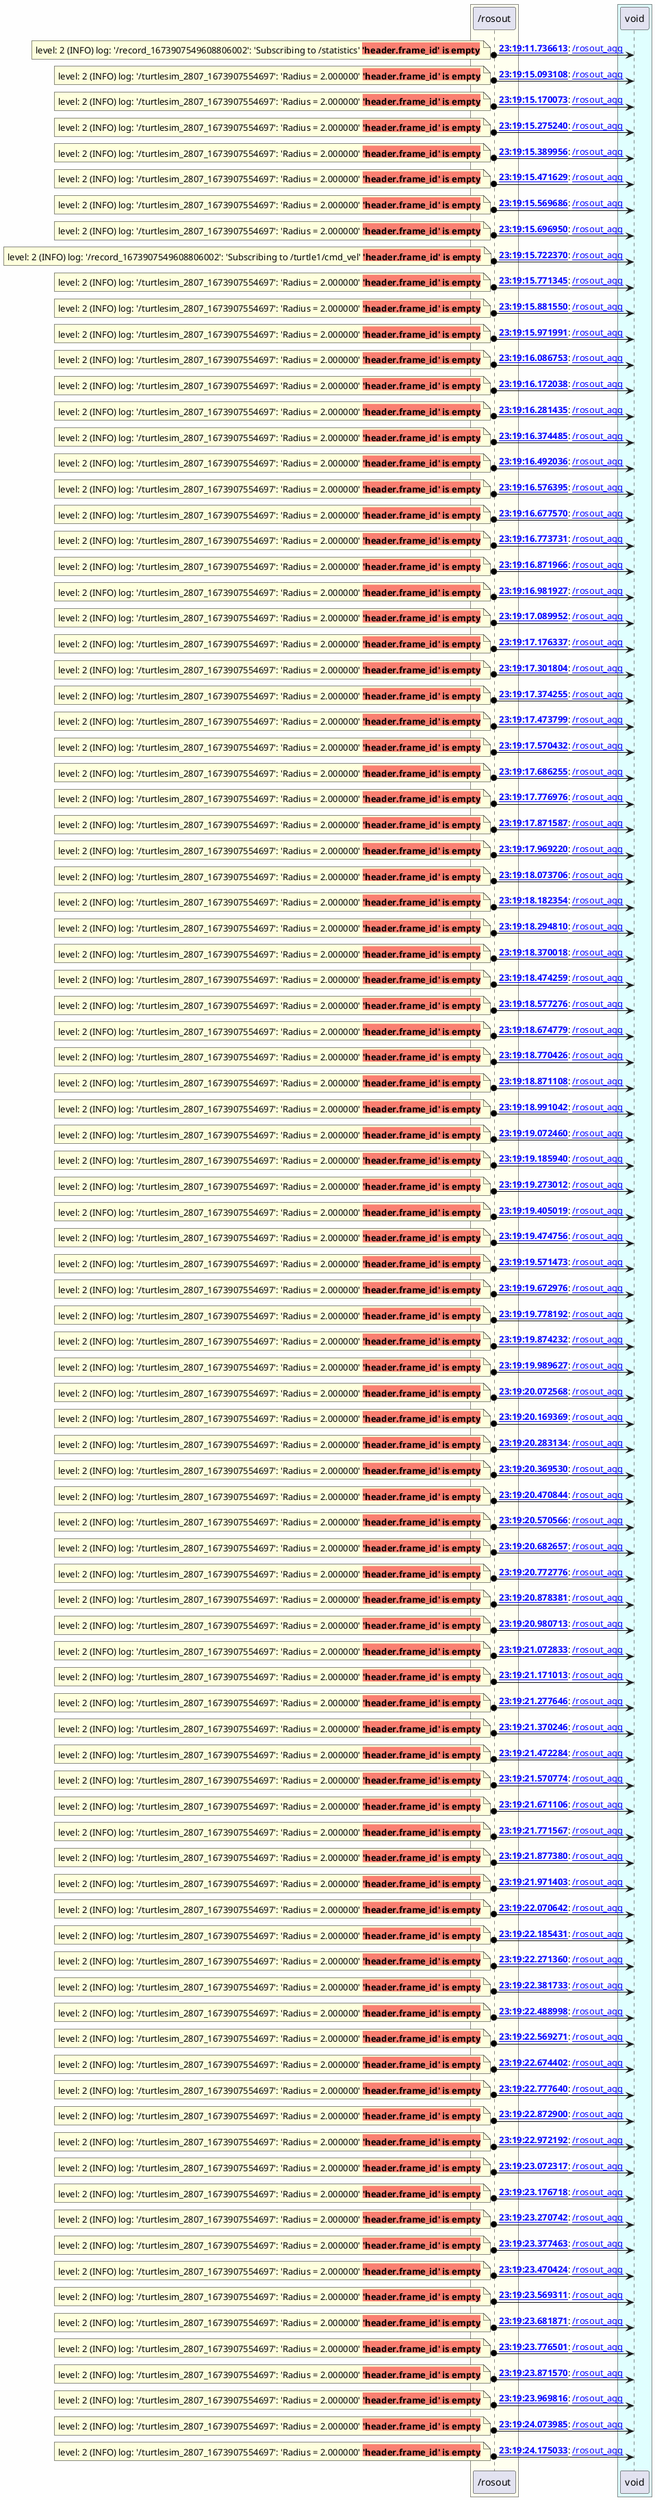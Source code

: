 @startuml

skinparam backgroundColor #FEFEFE

box #Ivory
    participant "/rosout" as _rosout [[../nodes/_rosout.html]]
end box
box #LightCyan
    participant "void" as void [[../nodes/void.html]]
end box

_rosout o-> void : **[[../msgs/0000229_msg.html {message data} 23:19:11.736613]]**: [[../topics/_rosout_agg.html {topic data} /rosout_agg]]
note left
level: 2 (INFO) log: '/record_1673907549608806002': 'Subscribing to /statistics' <b><back:salmon>'header.frame_id' is empty</back></b>
end note
_rosout o-> void : **[[../msgs/0000659_msg.html {message data} 23:19:15.093108]]**: [[../topics/_rosout_agg.html {topic data} /rosout_agg]]
note left
level: 2 (INFO) log: '/turtlesim_2807_1673907554697': 'Radius = 2.000000' <b><back:salmon>'header.frame_id' is empty</back></b>
end note
_rosout o-> void : **[[../msgs/0000672_msg.html {message data} 23:19:15.170073]]**: [[../topics/_rosout_agg.html {topic data} /rosout_agg]]
note left
level: 2 (INFO) log: '/turtlesim_2807_1673907554697': 'Radius = 2.000000' <b><back:salmon>'header.frame_id' is empty</back></b>
end note
_rosout o-> void : **[[../msgs/0000688_msg.html {message data} 23:19:15.275240]]**: [[../topics/_rosout_agg.html {topic data} /rosout_agg]]
note left
level: 2 (INFO) log: '/turtlesim_2807_1673907554697': 'Radius = 2.000000' <b><back:salmon>'header.frame_id' is empty</back></b>
end note
_rosout o-> void : **[[../msgs/0000702_msg.html {message data} 23:19:15.389956]]**: [[../topics/_rosout_agg.html {topic data} /rosout_agg]]
note left
level: 2 (INFO) log: '/turtlesim_2807_1673907554697': 'Radius = 2.000000' <b><back:salmon>'header.frame_id' is empty</back></b>
end note
_rosout o-> void : **[[../msgs/0000716_msg.html {message data} 23:19:15.471629]]**: [[../topics/_rosout_agg.html {topic data} /rosout_agg]]
note left
level: 2 (INFO) log: '/turtlesim_2807_1673907554697': 'Radius = 2.000000' <b><back:salmon>'header.frame_id' is empty</back></b>
end note
_rosout o-> void : **[[../msgs/0000730_msg.html {message data} 23:19:15.569686]]**: [[../topics/_rosout_agg.html {topic data} /rosout_agg]]
note left
level: 2 (INFO) log: '/turtlesim_2807_1673907554697': 'Radius = 2.000000' <b><back:salmon>'header.frame_id' is empty</back></b>
end note
_rosout o-> void : **[[../msgs/0000742_msg.html {message data} 23:19:15.696950]]**: [[../topics/_rosout_agg.html {topic data} /rosout_agg]]
note left
level: 2 (INFO) log: '/turtlesim_2807_1673907554697': 'Radius = 2.000000' <b><back:salmon>'header.frame_id' is empty</back></b>
end note
_rosout o-> void : **[[../msgs/0000752_msg.html {message data} 23:19:15.722370]]**: [[../topics/_rosout_agg.html {topic data} /rosout_agg]]
note left
level: 2 (INFO) log: '/record_1673907549608806002': 'Subscribing to /turtle1/cmd_vel' <b><back:salmon>'header.frame_id' is empty</back></b>
end note
_rosout o-> void : **[[../msgs/0000762_msg.html {message data} 23:19:15.771345]]**: [[../topics/_rosout_agg.html {topic data} /rosout_agg]]
note left
level: 2 (INFO) log: '/turtlesim_2807_1673907554697': 'Radius = 2.000000' <b><back:salmon>'header.frame_id' is empty</back></b>
end note
_rosout o-> void : **[[../msgs/0000776_msg.html {message data} 23:19:15.881550]]**: [[../topics/_rosout_agg.html {topic data} /rosout_agg]]
note left
level: 2 (INFO) log: '/turtlesim_2807_1673907554697': 'Radius = 2.000000' <b><back:salmon>'header.frame_id' is empty</back></b>
end note
_rosout o-> void : **[[../msgs/0000791_msg.html {message data} 23:19:15.971991]]**: [[../topics/_rosout_agg.html {topic data} /rosout_agg]]
note left
level: 2 (INFO) log: '/turtlesim_2807_1673907554697': 'Radius = 2.000000' <b><back:salmon>'header.frame_id' is empty</back></b>
end note
_rosout o-> void : **[[../msgs/0000810_msg.html {message data} 23:19:16.086753]]**: [[../topics/_rosout_agg.html {topic data} /rosout_agg]]
note left
level: 2 (INFO) log: '/turtlesim_2807_1673907554697': 'Radius = 2.000000' <b><back:salmon>'header.frame_id' is empty</back></b>
end note
_rosout o-> void : **[[../msgs/0000825_msg.html {message data} 23:19:16.172038]]**: [[../topics/_rosout_agg.html {topic data} /rosout_agg]]
note left
level: 2 (INFO) log: '/turtlesim_2807_1673907554697': 'Radius = 2.000000' <b><back:salmon>'header.frame_id' is empty</back></b>
end note
_rosout o-> void : **[[../msgs/0000839_msg.html {message data} 23:19:16.281435]]**: [[../topics/_rosout_agg.html {topic data} /rosout_agg]]
note left
level: 2 (INFO) log: '/turtlesim_2807_1673907554697': 'Radius = 2.000000' <b><back:salmon>'header.frame_id' is empty</back></b>
end note
_rosout o-> void : **[[../msgs/0000855_msg.html {message data} 23:19:16.374485]]**: [[../topics/_rosout_agg.html {topic data} /rosout_agg]]
note left
level: 2 (INFO) log: '/turtlesim_2807_1673907554697': 'Radius = 2.000000' <b><back:salmon>'header.frame_id' is empty</back></b>
end note
_rosout o-> void : **[[../msgs/0000869_msg.html {message data} 23:19:16.492036]]**: [[../topics/_rosout_agg.html {topic data} /rosout_agg]]
note left
level: 2 (INFO) log: '/turtlesim_2807_1673907554697': 'Radius = 2.000000' <b><back:salmon>'header.frame_id' is empty</back></b>
end note
_rosout o-> void : **[[../msgs/0000887_msg.html {message data} 23:19:16.576395]]**: [[../topics/_rosout_agg.html {topic data} /rosout_agg]]
note left
level: 2 (INFO) log: '/turtlesim_2807_1673907554697': 'Radius = 2.000000' <b><back:salmon>'header.frame_id' is empty</back></b>
end note
_rosout o-> void : **[[../msgs/0000900_msg.html {message data} 23:19:16.677570]]**: [[../topics/_rosout_agg.html {topic data} /rosout_agg]]
note left
level: 2 (INFO) log: '/turtlesim_2807_1673907554697': 'Radius = 2.000000' <b><back:salmon>'header.frame_id' is empty</back></b>
end note
_rosout o-> void : **[[../msgs/0000913_msg.html {message data} 23:19:16.773731]]**: [[../topics/_rosout_agg.html {topic data} /rosout_agg]]
note left
level: 2 (INFO) log: '/turtlesim_2807_1673907554697': 'Radius = 2.000000' <b><back:salmon>'header.frame_id' is empty</back></b>
end note
_rosout o-> void : **[[../msgs/0000930_msg.html {message data} 23:19:16.871966]]**: [[../topics/_rosout_agg.html {topic data} /rosout_agg]]
note left
level: 2 (INFO) log: '/turtlesim_2807_1673907554697': 'Radius = 2.000000' <b><back:salmon>'header.frame_id' is empty</back></b>
end note
_rosout o-> void : **[[../msgs/0000946_msg.html {message data} 23:19:16.981927]]**: [[../topics/_rosout_agg.html {topic data} /rosout_agg]]
note left
level: 2 (INFO) log: '/turtlesim_2807_1673907554697': 'Radius = 2.000000' <b><back:salmon>'header.frame_id' is empty</back></b>
end note
_rosout o-> void : **[[../msgs/0000965_msg.html {message data} 23:19:17.089952]]**: [[../topics/_rosout_agg.html {topic data} /rosout_agg]]
note left
level: 2 (INFO) log: '/turtlesim_2807_1673907554697': 'Radius = 2.000000' <b><back:salmon>'header.frame_id' is empty</back></b>
end note
_rosout o-> void : **[[../msgs/0000980_msg.html {message data} 23:19:17.176337]]**: [[../topics/_rosout_agg.html {topic data} /rosout_agg]]
note left
level: 2 (INFO) log: '/turtlesim_2807_1673907554697': 'Radius = 2.000000' <b><back:salmon>'header.frame_id' is empty</back></b>
end note
_rosout o-> void : **[[../msgs/0000995_msg.html {message data} 23:19:17.301804]]**: [[../topics/_rosout_agg.html {topic data} /rosout_agg]]
note left
level: 2 (INFO) log: '/turtlesim_2807_1673907554697': 'Radius = 2.000000' <b><back:salmon>'header.frame_id' is empty</back></b>
end note
_rosout o-> void : **[[../msgs/0001011_msg.html {message data} 23:19:17.374255]]**: [[../topics/_rosout_agg.html {topic data} /rosout_agg]]
note left
level: 2 (INFO) log: '/turtlesim_2807_1673907554697': 'Radius = 2.000000' <b><back:salmon>'header.frame_id' is empty</back></b>
end note
_rosout o-> void : **[[../msgs/0001025_msg.html {message data} 23:19:17.473799]]**: [[../topics/_rosout_agg.html {topic data} /rosout_agg]]
note left
level: 2 (INFO) log: '/turtlesim_2807_1673907554697': 'Radius = 2.000000' <b><back:salmon>'header.frame_id' is empty</back></b>
end note
_rosout o-> void : **[[../msgs/0001041_msg.html {message data} 23:19:17.570432]]**: [[../topics/_rosout_agg.html {topic data} /rosout_agg]]
note left
level: 2 (INFO) log: '/turtlesim_2807_1673907554697': 'Radius = 2.000000' <b><back:salmon>'header.frame_id' is empty</back></b>
end note
_rosout o-> void : **[[../msgs/0001058_msg.html {message data} 23:19:17.686255]]**: [[../topics/_rosout_agg.html {topic data} /rosout_agg]]
note left
level: 2 (INFO) log: '/turtlesim_2807_1673907554697': 'Radius = 2.000000' <b><back:salmon>'header.frame_id' is empty</back></b>
end note
_rosout o-> void : **[[../msgs/0001072_msg.html {message data} 23:19:17.776976]]**: [[../topics/_rosout_agg.html {topic data} /rosout_agg]]
note left
level: 2 (INFO) log: '/turtlesim_2807_1673907554697': 'Radius = 2.000000' <b><back:salmon>'header.frame_id' is empty</back></b>
end note
_rosout o-> void : **[[../msgs/0001087_msg.html {message data} 23:19:17.871587]]**: [[../topics/_rosout_agg.html {topic data} /rosout_agg]]
note left
level: 2 (INFO) log: '/turtlesim_2807_1673907554697': 'Radius = 2.000000' <b><back:salmon>'header.frame_id' is empty</back></b>
end note
_rosout o-> void : **[[../msgs/0001102_msg.html {message data} 23:19:17.969220]]**: [[../topics/_rosout_agg.html {topic data} /rosout_agg]]
note left
level: 2 (INFO) log: '/turtlesim_2807_1673907554697': 'Radius = 2.000000' <b><back:salmon>'header.frame_id' is empty</back></b>
end note
_rosout o-> void : **[[../msgs/0001119_msg.html {message data} 23:19:18.073706]]**: [[../topics/_rosout_agg.html {topic data} /rosout_agg]]
note left
level: 2 (INFO) log: '/turtlesim_2807_1673907554697': 'Radius = 2.000000' <b><back:salmon>'header.frame_id' is empty</back></b>
end note
_rosout o-> void : **[[../msgs/0001136_msg.html {message data} 23:19:18.182354]]**: [[../topics/_rosout_agg.html {topic data} /rosout_agg]]
note left
level: 2 (INFO) log: '/turtlesim_2807_1673907554697': 'Radius = 2.000000' <b><back:salmon>'header.frame_id' is empty</back></b>
end note
_rosout o-> void : **[[../msgs/0001154_msg.html {message data} 23:19:18.294810]]**: [[../topics/_rosout_agg.html {topic data} /rosout_agg]]
note left
level: 2 (INFO) log: '/turtlesim_2807_1673907554697': 'Radius = 2.000000' <b><back:salmon>'header.frame_id' is empty</back></b>
end note
_rosout o-> void : **[[../msgs/0001167_msg.html {message data} 23:19:18.370018]]**: [[../topics/_rosout_agg.html {topic data} /rosout_agg]]
note left
level: 2 (INFO) log: '/turtlesim_2807_1673907554697': 'Radius = 2.000000' <b><back:salmon>'header.frame_id' is empty</back></b>
end note
_rosout o-> void : **[[../msgs/0001180_msg.html {message data} 23:19:18.474259]]**: [[../topics/_rosout_agg.html {topic data} /rosout_agg]]
note left
level: 2 (INFO) log: '/turtlesim_2807_1673907554697': 'Radius = 2.000000' <b><back:salmon>'header.frame_id' is empty</back></b>
end note
_rosout o-> void : **[[../msgs/0001197_msg.html {message data} 23:19:18.577276]]**: [[../topics/_rosout_agg.html {topic data} /rosout_agg]]
note left
level: 2 (INFO) log: '/turtlesim_2807_1673907554697': 'Radius = 2.000000' <b><back:salmon>'header.frame_id' is empty</back></b>
end note
_rosout o-> void : **[[../msgs/0001214_msg.html {message data} 23:19:18.674779]]**: [[../topics/_rosout_agg.html {topic data} /rosout_agg]]
note left
level: 2 (INFO) log: '/turtlesim_2807_1673907554697': 'Radius = 2.000000' <b><back:salmon>'header.frame_id' is empty</back></b>
end note
_rosout o-> void : **[[../msgs/0001227_msg.html {message data} 23:19:18.770426]]**: [[../topics/_rosout_agg.html {topic data} /rosout_agg]]
note left
level: 2 (INFO) log: '/turtlesim_2807_1673907554697': 'Radius = 2.000000' <b><back:salmon>'header.frame_id' is empty</back></b>
end note
_rosout o-> void : **[[../msgs/0001242_msg.html {message data} 23:19:18.871108]]**: [[../topics/_rosout_agg.html {topic data} /rosout_agg]]
note left
level: 2 (INFO) log: '/turtlesim_2807_1673907554697': 'Radius = 2.000000' <b><back:salmon>'header.frame_id' is empty</back></b>
end note
_rosout o-> void : **[[../msgs/0001264_msg.html {message data} 23:19:18.991042]]**: [[../topics/_rosout_agg.html {topic data} /rosout_agg]]
note left
level: 2 (INFO) log: '/turtlesim_2807_1673907554697': 'Radius = 2.000000' <b><back:salmon>'header.frame_id' is empty</back></b>
end note
_rosout o-> void : **[[../msgs/0001278_msg.html {message data} 23:19:19.072460]]**: [[../topics/_rosout_agg.html {topic data} /rosout_agg]]
note left
level: 2 (INFO) log: '/turtlesim_2807_1673907554697': 'Radius = 2.000000' <b><back:salmon>'header.frame_id' is empty</back></b>
end note
_rosout o-> void : **[[../msgs/0001289_msg.html {message data} 23:19:19.185940]]**: [[../topics/_rosout_agg.html {topic data} /rosout_agg]]
note left
level: 2 (INFO) log: '/turtlesim_2807_1673907554697': 'Radius = 2.000000' <b><back:salmon>'header.frame_id' is empty</back></b>
end note
_rosout o-> void : **[[../msgs/0001304_msg.html {message data} 23:19:19.273012]]**: [[../topics/_rosout_agg.html {topic data} /rosout_agg]]
note left
level: 2 (INFO) log: '/turtlesim_2807_1673907554697': 'Radius = 2.000000' <b><back:salmon>'header.frame_id' is empty</back></b>
end note
_rosout o-> void : **[[../msgs/0001323_msg.html {message data} 23:19:19.405019]]**: [[../topics/_rosout_agg.html {topic data} /rosout_agg]]
note left
level: 2 (INFO) log: '/turtlesim_2807_1673907554697': 'Radius = 2.000000' <b><back:salmon>'header.frame_id' is empty</back></b>
end note
_rosout o-> void : **[[../msgs/0001334_msg.html {message data} 23:19:19.474756]]**: [[../topics/_rosout_agg.html {topic data} /rosout_agg]]
note left
level: 2 (INFO) log: '/turtlesim_2807_1673907554697': 'Radius = 2.000000' <b><back:salmon>'header.frame_id' is empty</back></b>
end note
_rosout o-> void : **[[../msgs/0001347_msg.html {message data} 23:19:19.571473]]**: [[../topics/_rosout_agg.html {topic data} /rosout_agg]]
note left
level: 2 (INFO) log: '/turtlesim_2807_1673907554697': 'Radius = 2.000000' <b><back:salmon>'header.frame_id' is empty</back></b>
end note
_rosout o-> void : **[[../msgs/0001364_msg.html {message data} 23:19:19.672976]]**: [[../topics/_rosout_agg.html {topic data} /rosout_agg]]
note left
level: 2 (INFO) log: '/turtlesim_2807_1673907554697': 'Radius = 2.000000' <b><back:salmon>'header.frame_id' is empty</back></b>
end note
_rosout o-> void : **[[../msgs/0001381_msg.html {message data} 23:19:19.778192]]**: [[../topics/_rosout_agg.html {topic data} /rosout_agg]]
note left
level: 2 (INFO) log: '/turtlesim_2807_1673907554697': 'Radius = 2.000000' <b><back:salmon>'header.frame_id' is empty</back></b>
end note
_rosout o-> void : **[[../msgs/0001397_msg.html {message data} 23:19:19.874232]]**: [[../topics/_rosout_agg.html {topic data} /rosout_agg]]
note left
level: 2 (INFO) log: '/turtlesim_2807_1673907554697': 'Radius = 2.000000' <b><back:salmon>'header.frame_id' is empty</back></b>
end note
_rosout o-> void : **[[../msgs/0001412_msg.html {message data} 23:19:19.989627]]**: [[../topics/_rosout_agg.html {topic data} /rosout_agg]]
note left
level: 2 (INFO) log: '/turtlesim_2807_1673907554697': 'Radius = 2.000000' <b><back:salmon>'header.frame_id' is empty</back></b>
end note
_rosout o-> void : **[[../msgs/0001429_msg.html {message data} 23:19:20.072568]]**: [[../topics/_rosout_agg.html {topic data} /rosout_agg]]
note left
level: 2 (INFO) log: '/turtlesim_2807_1673907554697': 'Radius = 2.000000' <b><back:salmon>'header.frame_id' is empty</back></b>
end note
_rosout o-> void : **[[../msgs/0001442_msg.html {message data} 23:19:20.169369]]**: [[../topics/_rosout_agg.html {topic data} /rosout_agg]]
note left
level: 2 (INFO) log: '/turtlesim_2807_1673907554697': 'Radius = 2.000000' <b><back:salmon>'header.frame_id' is empty</back></b>
end note
_rosout o-> void : **[[../msgs/0001457_msg.html {message data} 23:19:20.283134]]**: [[../topics/_rosout_agg.html {topic data} /rosout_agg]]
note left
level: 2 (INFO) log: '/turtlesim_2807_1673907554697': 'Radius = 2.000000' <b><back:salmon>'header.frame_id' is empty</back></b>
end note
_rosout o-> void : **[[../msgs/0001475_msg.html {message data} 23:19:20.369530]]**: [[../topics/_rosout_agg.html {topic data} /rosout_agg]]
note left
level: 2 (INFO) log: '/turtlesim_2807_1673907554697': 'Radius = 2.000000' <b><back:salmon>'header.frame_id' is empty</back></b>
end note
_rosout o-> void : **[[../msgs/0001492_msg.html {message data} 23:19:20.470844]]**: [[../topics/_rosout_agg.html {topic data} /rosout_agg]]
note left
level: 2 (INFO) log: '/turtlesim_2807_1673907554697': 'Radius = 2.000000' <b><back:salmon>'header.frame_id' is empty</back></b>
end note
_rosout o-> void : **[[../msgs/0001505_msg.html {message data} 23:19:20.570566]]**: [[../topics/_rosout_agg.html {topic data} /rosout_agg]]
note left
level: 2 (INFO) log: '/turtlesim_2807_1673907554697': 'Radius = 2.000000' <b><back:salmon>'header.frame_id' is empty</back></b>
end note
_rosout o-> void : **[[../msgs/0001523_msg.html {message data} 23:19:20.682657]]**: [[../topics/_rosout_agg.html {topic data} /rosout_agg]]
note left
level: 2 (INFO) log: '/turtlesim_2807_1673907554697': 'Radius = 2.000000' <b><back:salmon>'header.frame_id' is empty</back></b>
end note
_rosout o-> void : **[[../msgs/0001535_msg.html {message data} 23:19:20.772776]]**: [[../topics/_rosout_agg.html {topic data} /rosout_agg]]
note left
level: 2 (INFO) log: '/turtlesim_2807_1673907554697': 'Radius = 2.000000' <b><back:salmon>'header.frame_id' is empty</back></b>
end note
_rosout o-> void : **[[../msgs/0001554_msg.html {message data} 23:19:20.878381]]**: [[../topics/_rosout_agg.html {topic data} /rosout_agg]]
note left
level: 2 (INFO) log: '/turtlesim_2807_1673907554697': 'Radius = 2.000000' <b><back:salmon>'header.frame_id' is empty</back></b>
end note
_rosout o-> void : **[[../msgs/0001569_msg.html {message data} 23:19:20.980713]]**: [[../topics/_rosout_agg.html {topic data} /rosout_agg]]
note left
level: 2 (INFO) log: '/turtlesim_2807_1673907554697': 'Radius = 2.000000' <b><back:salmon>'header.frame_id' is empty</back></b>
end note
_rosout o-> void : **[[../msgs/0001586_msg.html {message data} 23:19:21.072833]]**: [[../topics/_rosout_agg.html {topic data} /rosout_agg]]
note left
level: 2 (INFO) log: '/turtlesim_2807_1673907554697': 'Radius = 2.000000' <b><back:salmon>'header.frame_id' is empty</back></b>
end note
_rosout o-> void : **[[../msgs/0001601_msg.html {message data} 23:19:21.171013]]**: [[../topics/_rosout_agg.html {topic data} /rosout_agg]]
note left
level: 2 (INFO) log: '/turtlesim_2807_1673907554697': 'Radius = 2.000000' <b><back:salmon>'header.frame_id' is empty</back></b>
end note
_rosout o-> void : **[[../msgs/0001617_msg.html {message data} 23:19:21.277646]]**: [[../topics/_rosout_agg.html {topic data} /rosout_agg]]
note left
level: 2 (INFO) log: '/turtlesim_2807_1673907554697': 'Radius = 2.000000' <b><back:salmon>'header.frame_id' is empty</back></b>
end note
_rosout o-> void : **[[../msgs/0001632_msg.html {message data} 23:19:21.370246]]**: [[../topics/_rosout_agg.html {topic data} /rosout_agg]]
note left
level: 2 (INFO) log: '/turtlesim_2807_1673907554697': 'Radius = 2.000000' <b><back:salmon>'header.frame_id' is empty</back></b>
end note
_rosout o-> void : **[[../msgs/0001650_msg.html {message data} 23:19:21.472284]]**: [[../topics/_rosout_agg.html {topic data} /rosout_agg]]
note left
level: 2 (INFO) log: '/turtlesim_2807_1673907554697': 'Radius = 2.000000' <b><back:salmon>'header.frame_id' is empty</back></b>
end note
_rosout o-> void : **[[../msgs/0001666_msg.html {message data} 23:19:21.570774]]**: [[../topics/_rosout_agg.html {topic data} /rosout_agg]]
note left
level: 2 (INFO) log: '/turtlesim_2807_1673907554697': 'Radius = 2.000000' <b><back:salmon>'header.frame_id' is empty</back></b>
end note
_rosout o-> void : **[[../msgs/0001681_msg.html {message data} 23:19:21.671106]]**: [[../topics/_rosout_agg.html {topic data} /rosout_agg]]
note left
level: 2 (INFO) log: '/turtlesim_2807_1673907554697': 'Radius = 2.000000' <b><back:salmon>'header.frame_id' is empty</back></b>
end note
_rosout o-> void : **[[../msgs/0001695_msg.html {message data} 23:19:21.771567]]**: [[../topics/_rosout_agg.html {topic data} /rosout_agg]]
note left
level: 2 (INFO) log: '/turtlesim_2807_1673907554697': 'Radius = 2.000000' <b><back:salmon>'header.frame_id' is empty</back></b>
end note
_rosout o-> void : **[[../msgs/0001712_msg.html {message data} 23:19:21.877380]]**: [[../topics/_rosout_agg.html {topic data} /rosout_agg]]
note left
level: 2 (INFO) log: '/turtlesim_2807_1673907554697': 'Radius = 2.000000' <b><back:salmon>'header.frame_id' is empty</back></b>
end note
_rosout o-> void : **[[../msgs/0001729_msg.html {message data} 23:19:21.971403]]**: [[../topics/_rosout_agg.html {topic data} /rosout_agg]]
note left
level: 2 (INFO) log: '/turtlesim_2807_1673907554697': 'Radius = 2.000000' <b><back:salmon>'header.frame_id' is empty</back></b>
end note
_rosout o-> void : **[[../msgs/0001747_msg.html {message data} 23:19:22.070642]]**: [[../topics/_rosout_agg.html {topic data} /rosout_agg]]
note left
level: 2 (INFO) log: '/turtlesim_2807_1673907554697': 'Radius = 2.000000' <b><back:salmon>'header.frame_id' is empty</back></b>
end note
_rosout o-> void : **[[../msgs/0001764_msg.html {message data} 23:19:22.185431]]**: [[../topics/_rosout_agg.html {topic data} /rosout_agg]]
note left
level: 2 (INFO) log: '/turtlesim_2807_1673907554697': 'Radius = 2.000000' <b><back:salmon>'header.frame_id' is empty</back></b>
end note
_rosout o-> void : **[[../msgs/0001776_msg.html {message data} 23:19:22.271360]]**: [[../topics/_rosout_agg.html {topic data} /rosout_agg]]
note left
level: 2 (INFO) log: '/turtlesim_2807_1673907554697': 'Radius = 2.000000' <b><back:salmon>'header.frame_id' is empty</back></b>
end note
_rosout o-> void : **[[../msgs/0001792_msg.html {message data} 23:19:22.381733]]**: [[../topics/_rosout_agg.html {topic data} /rosout_agg]]
note left
level: 2 (INFO) log: '/turtlesim_2807_1673907554697': 'Radius = 2.000000' <b><back:salmon>'header.frame_id' is empty</back></b>
end note
_rosout o-> void : **[[../msgs/0001809_msg.html {message data} 23:19:22.488998]]**: [[../topics/_rosout_agg.html {topic data} /rosout_agg]]
note left
level: 2 (INFO) log: '/turtlesim_2807_1673907554697': 'Radius = 2.000000' <b><back:salmon>'header.frame_id' is empty</back></b>
end note
_rosout o-> void : **[[../msgs/0001820_msg.html {message data} 23:19:22.569271]]**: [[../topics/_rosout_agg.html {topic data} /rosout_agg]]
note left
level: 2 (INFO) log: '/turtlesim_2807_1673907554697': 'Radius = 2.000000' <b><back:salmon>'header.frame_id' is empty</back></b>
end note
_rosout o-> void : **[[../msgs/0001835_msg.html {message data} 23:19:22.674402]]**: [[../topics/_rosout_agg.html {topic data} /rosout_agg]]
note left
level: 2 (INFO) log: '/turtlesim_2807_1673907554697': 'Radius = 2.000000' <b><back:salmon>'header.frame_id' is empty</back></b>
end note
_rosout o-> void : **[[../msgs/0001852_msg.html {message data} 23:19:22.777640]]**: [[../topics/_rosout_agg.html {topic data} /rosout_agg]]
note left
level: 2 (INFO) log: '/turtlesim_2807_1673907554697': 'Radius = 2.000000' <b><back:salmon>'header.frame_id' is empty</back></b>
end note
_rosout o-> void : **[[../msgs/0001868_msg.html {message data} 23:19:22.872900]]**: [[../topics/_rosout_agg.html {topic data} /rosout_agg]]
note left
level: 2 (INFO) log: '/turtlesim_2807_1673907554697': 'Radius = 2.000000' <b><back:salmon>'header.frame_id' is empty</back></b>
end note
_rosout o-> void : **[[../msgs/0001883_msg.html {message data} 23:19:22.972192]]**: [[../topics/_rosout_agg.html {topic data} /rosout_agg]]
note left
level: 2 (INFO) log: '/turtlesim_2807_1673907554697': 'Radius = 2.000000' <b><back:salmon>'header.frame_id' is empty</back></b>
end note
_rosout o-> void : **[[../msgs/0001902_msg.html {message data} 23:19:23.072317]]**: [[../topics/_rosout_agg.html {topic data} /rosout_agg]]
note left
level: 2 (INFO) log: '/turtlesim_2807_1673907554697': 'Radius = 2.000000' <b><back:salmon>'header.frame_id' is empty</back></b>
end note
_rosout o-> void : **[[../msgs/0001916_msg.html {message data} 23:19:23.176718]]**: [[../topics/_rosout_agg.html {topic data} /rosout_agg]]
note left
level: 2 (INFO) log: '/turtlesim_2807_1673907554697': 'Radius = 2.000000' <b><back:salmon>'header.frame_id' is empty</back></b>
end note
_rosout o-> void : **[[../msgs/0001931_msg.html {message data} 23:19:23.270742]]**: [[../topics/_rosout_agg.html {topic data} /rosout_agg]]
note left
level: 2 (INFO) log: '/turtlesim_2807_1673907554697': 'Radius = 2.000000' <b><back:salmon>'header.frame_id' is empty</back></b>
end note
_rosout o-> void : **[[../msgs/0001949_msg.html {message data} 23:19:23.377463]]**: [[../topics/_rosout_agg.html {topic data} /rosout_agg]]
note left
level: 2 (INFO) log: '/turtlesim_2807_1673907554697': 'Radius = 2.000000' <b><back:salmon>'header.frame_id' is empty</back></b>
end note
_rosout o-> void : **[[../msgs/0001962_msg.html {message data} 23:19:23.470424]]**: [[../topics/_rosout_agg.html {topic data} /rosout_agg]]
note left
level: 2 (INFO) log: '/turtlesim_2807_1673907554697': 'Radius = 2.000000' <b><back:salmon>'header.frame_id' is empty</back></b>
end note
_rosout o-> void : **[[../msgs/0001980_msg.html {message data} 23:19:23.569311]]**: [[../topics/_rosout_agg.html {topic data} /rosout_agg]]
note left
level: 2 (INFO) log: '/turtlesim_2807_1673907554697': 'Radius = 2.000000' <b><back:salmon>'header.frame_id' is empty</back></b>
end note
_rosout o-> void : **[[../msgs/0001996_msg.html {message data} 23:19:23.681871]]**: [[../topics/_rosout_agg.html {topic data} /rosout_agg]]
note left
level: 2 (INFO) log: '/turtlesim_2807_1673907554697': 'Radius = 2.000000' <b><back:salmon>'header.frame_id' is empty</back></b>
end note
_rosout o-> void : **[[../msgs/0002013_msg.html {message data} 23:19:23.776501]]**: [[../topics/_rosout_agg.html {topic data} /rosout_agg]]
note left
level: 2 (INFO) log: '/turtlesim_2807_1673907554697': 'Radius = 2.000000' <b><back:salmon>'header.frame_id' is empty</back></b>
end note
_rosout o-> void : **[[../msgs/0002028_msg.html {message data} 23:19:23.871570]]**: [[../topics/_rosout_agg.html {topic data} /rosout_agg]]
note left
level: 2 (INFO) log: '/turtlesim_2807_1673907554697': 'Radius = 2.000000' <b><back:salmon>'header.frame_id' is empty</back></b>
end note
_rosout o-> void : **[[../msgs/0002044_msg.html {message data} 23:19:23.969816]]**: [[../topics/_rosout_agg.html {topic data} /rosout_agg]]
note left
level: 2 (INFO) log: '/turtlesim_2807_1673907554697': 'Radius = 2.000000' <b><back:salmon>'header.frame_id' is empty</back></b>
end note
_rosout o-> void : **[[../msgs/0002061_msg.html {message data} 23:19:24.073985]]**: [[../topics/_rosout_agg.html {topic data} /rosout_agg]]
note left
level: 2 (INFO) log: '/turtlesim_2807_1673907554697': 'Radius = 2.000000' <b><back:salmon>'header.frame_id' is empty</back></b>
end note
_rosout o-> void : **[[../msgs/0002077_msg.html {message data} 23:19:24.175033]]**: [[../topics/_rosout_agg.html {topic data} /rosout_agg]]
note left
level: 2 (INFO) log: '/turtlesim_2807_1673907554697': 'Radius = 2.000000' <b><back:salmon>'header.frame_id' is empty</back></b>
end note

@enduml
